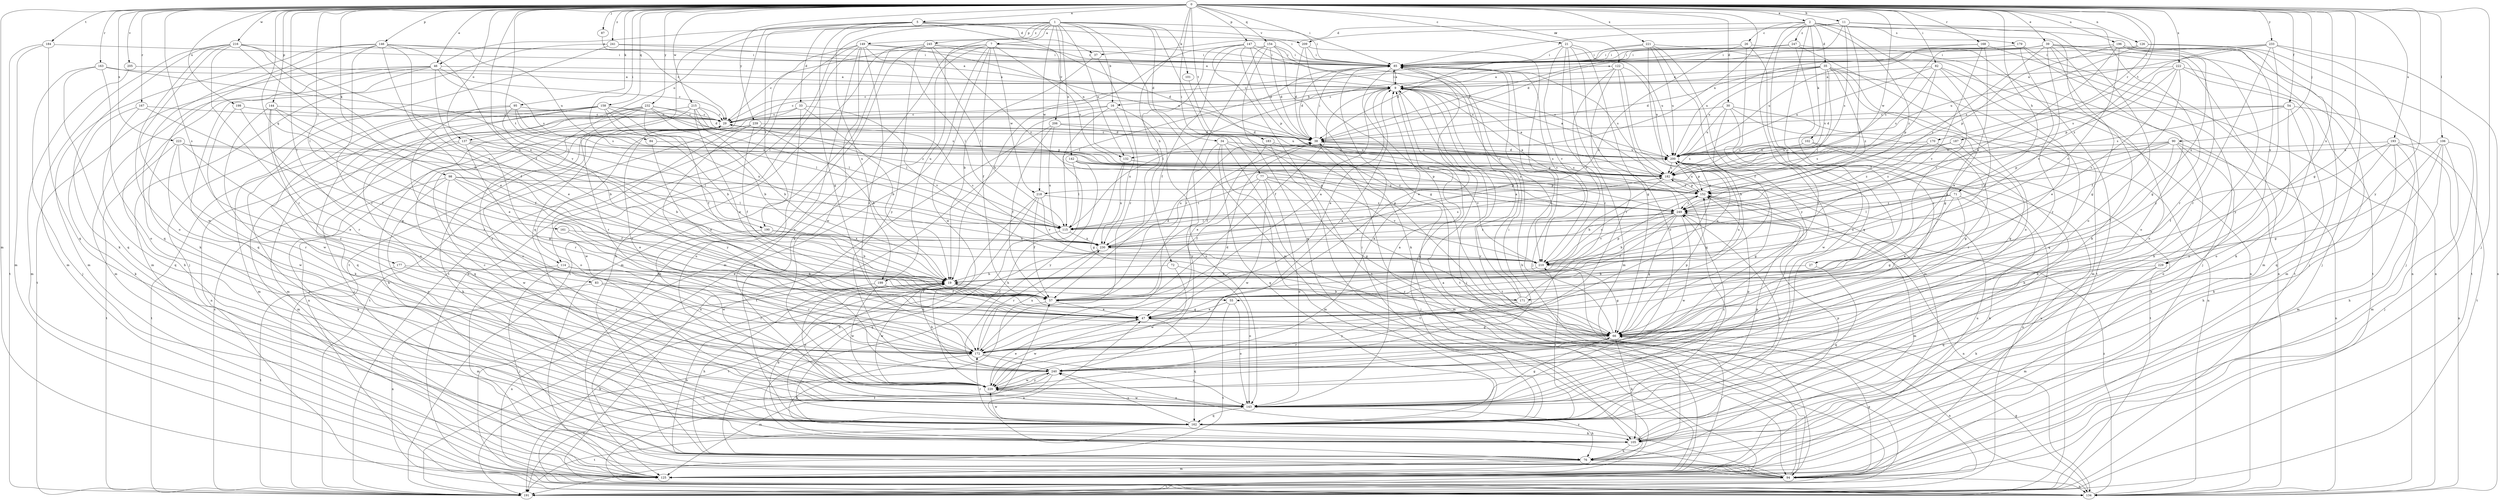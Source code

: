 strict digraph  {
0;
1;
2;
5;
7;
9;
11;
16;
19;
21;
26;
27;
29;
30;
33;
34;
35;
37;
38;
39;
46;
47;
54;
55;
57;
66;
71;
72;
76;
77;
82;
83;
84;
85;
87;
90;
94;
95;
98;
101;
102;
105;
106;
114;
115;
122;
125;
126;
132;
134;
137;
142;
143;
144;
146;
147;
149;
152;
154;
158;
161;
162;
163;
167;
168;
170;
171;
172;
177;
179;
182;
183;
184;
187;
190;
191;
193;
196;
198;
199;
200;
205;
206;
209;
210;
215;
216;
218;
220;
221;
222;
223;
229;
230;
232;
233;
239;
240;
241;
245;
247;
249;
0 -> 2  [label=a];
0 -> 5  [label=a];
0 -> 11  [label=b];
0 -> 21  [label=c];
0 -> 30  [label=d];
0 -> 39  [label=e];
0 -> 46  [label=e];
0 -> 54  [label=f];
0 -> 55  [label=f];
0 -> 66  [label=g];
0 -> 71  [label=h];
0 -> 72  [label=h];
0 -> 77  [label=i];
0 -> 82  [label=i];
0 -> 83  [label=i];
0 -> 84  [label=i];
0 -> 85  [label=i];
0 -> 87  [label=j];
0 -> 90  [label=j];
0 -> 94  [label=j];
0 -> 95  [label=k];
0 -> 98  [label=k];
0 -> 106  [label=l];
0 -> 114  [label=l];
0 -> 122  [label=m];
0 -> 125  [label=m];
0 -> 126  [label=n];
0 -> 132  [label=n];
0 -> 137  [label=o];
0 -> 144  [label=p];
0 -> 146  [label=p];
0 -> 147  [label=p];
0 -> 154  [label=q];
0 -> 158  [label=q];
0 -> 161  [label=q];
0 -> 163  [label=r];
0 -> 167  [label=r];
0 -> 168  [label=r];
0 -> 170  [label=r];
0 -> 177  [label=s];
0 -> 183  [label=t];
0 -> 184  [label=t];
0 -> 187  [label=t];
0 -> 190  [label=t];
0 -> 193  [label=u];
0 -> 196  [label=u];
0 -> 198  [label=u];
0 -> 205  [label=v];
0 -> 215  [label=w];
0 -> 216  [label=w];
0 -> 218  [label=w];
0 -> 221  [label=x];
0 -> 222  [label=x];
0 -> 223  [label=x];
0 -> 229  [label=x];
0 -> 232  [label=y];
0 -> 233  [label=y];
0 -> 239  [label=y];
0 -> 240  [label=y];
0 -> 241  [label=z];
1 -> 7  [label=a];
1 -> 16  [label=b];
1 -> 33  [label=d];
1 -> 34  [label=d];
1 -> 46  [label=e];
1 -> 66  [label=g];
1 -> 85  [label=i];
1 -> 101  [label=k];
1 -> 114  [label=l];
1 -> 125  [label=m];
1 -> 132  [label=n];
1 -> 137  [label=o];
1 -> 142  [label=o];
1 -> 149  [label=p];
1 -> 199  [label=u];
1 -> 206  [label=v];
1 -> 218  [label=w];
1 -> 245  [label=z];
2 -> 26  [label=c];
2 -> 27  [label=c];
2 -> 35  [label=d];
2 -> 37  [label=d];
2 -> 55  [label=f];
2 -> 102  [label=k];
2 -> 105  [label=k];
2 -> 162  [label=q];
2 -> 171  [label=r];
2 -> 179  [label=s];
2 -> 229  [label=x];
2 -> 247  [label=z];
2 -> 249  [label=z];
5 -> 37  [label=d];
5 -> 66  [label=g];
5 -> 85  [label=i];
5 -> 132  [label=n];
5 -> 162  [label=q];
5 -> 190  [label=t];
5 -> 191  [label=t];
5 -> 199  [label=u];
5 -> 209  [label=v];
7 -> 29  [label=c];
7 -> 38  [label=d];
7 -> 57  [label=f];
7 -> 85  [label=i];
7 -> 94  [label=j];
7 -> 125  [label=m];
7 -> 162  [label=q];
7 -> 182  [label=s];
7 -> 218  [label=w];
7 -> 220  [label=w];
9 -> 16  [label=b];
9 -> 29  [label=c];
9 -> 47  [label=e];
9 -> 57  [label=f];
9 -> 85  [label=i];
9 -> 94  [label=j];
9 -> 115  [label=l];
9 -> 162  [label=q];
9 -> 191  [label=t];
11 -> 38  [label=d];
11 -> 85  [label=i];
11 -> 115  [label=l];
11 -> 143  [label=o];
11 -> 182  [label=s];
11 -> 209  [label=v];
11 -> 240  [label=y];
16 -> 29  [label=c];
16 -> 76  [label=h];
16 -> 143  [label=o];
16 -> 191  [label=t];
16 -> 230  [label=x];
19 -> 57  [label=f];
19 -> 76  [label=h];
19 -> 134  [label=n];
19 -> 152  [label=p];
19 -> 171  [label=r];
19 -> 200  [label=u];
19 -> 220  [label=w];
21 -> 66  [label=g];
21 -> 85  [label=i];
21 -> 125  [label=m];
21 -> 143  [label=o];
21 -> 172  [label=r];
21 -> 200  [label=u];
21 -> 210  [label=v];
26 -> 85  [label=i];
26 -> 134  [label=n];
26 -> 143  [label=o];
26 -> 172  [label=r];
26 -> 230  [label=x];
27 -> 19  [label=b];
27 -> 162  [label=q];
29 -> 38  [label=d];
29 -> 76  [label=h];
29 -> 162  [label=q];
29 -> 172  [label=r];
30 -> 19  [label=b];
30 -> 29  [label=c];
30 -> 76  [label=h];
30 -> 134  [label=n];
30 -> 200  [label=u];
30 -> 220  [label=w];
33 -> 19  [label=b];
33 -> 29  [label=c];
33 -> 143  [label=o];
33 -> 191  [label=t];
33 -> 210  [label=v];
34 -> 94  [label=j];
34 -> 125  [label=m];
34 -> 162  [label=q];
34 -> 182  [label=s];
34 -> 200  [label=u];
34 -> 240  [label=y];
34 -> 249  [label=z];
35 -> 9  [label=a];
35 -> 29  [label=c];
35 -> 38  [label=d];
35 -> 66  [label=g];
35 -> 115  [label=l];
35 -> 125  [label=m];
35 -> 162  [label=q];
35 -> 182  [label=s];
35 -> 200  [label=u];
35 -> 249  [label=z];
37 -> 19  [label=b];
37 -> 172  [label=r];
38 -> 29  [label=c];
38 -> 57  [label=f];
38 -> 85  [label=i];
38 -> 125  [label=m];
38 -> 152  [label=p];
38 -> 200  [label=u];
39 -> 9  [label=a];
39 -> 66  [label=g];
39 -> 85  [label=i];
39 -> 125  [label=m];
39 -> 134  [label=n];
39 -> 143  [label=o];
39 -> 182  [label=s];
39 -> 191  [label=t];
39 -> 200  [label=u];
39 -> 210  [label=v];
39 -> 249  [label=z];
46 -> 9  [label=a];
46 -> 29  [label=c];
46 -> 47  [label=e];
46 -> 76  [label=h];
46 -> 125  [label=m];
46 -> 162  [label=q];
46 -> 182  [label=s];
46 -> 191  [label=t];
47 -> 66  [label=g];
47 -> 162  [label=q];
47 -> 220  [label=w];
54 -> 29  [label=c];
54 -> 38  [label=d];
54 -> 143  [label=o];
54 -> 162  [label=q];
54 -> 182  [label=s];
54 -> 191  [label=t];
55 -> 47  [label=e];
55 -> 143  [label=o];
55 -> 191  [label=t];
57 -> 9  [label=a];
57 -> 38  [label=d];
57 -> 47  [label=e];
57 -> 191  [label=t];
66 -> 85  [label=i];
66 -> 105  [label=k];
66 -> 134  [label=n];
66 -> 152  [label=p];
66 -> 172  [label=r];
71 -> 47  [label=e];
71 -> 66  [label=g];
71 -> 105  [label=k];
71 -> 115  [label=l];
71 -> 210  [label=v];
71 -> 249  [label=z];
72 -> 19  [label=b];
72 -> 143  [label=o];
72 -> 220  [label=w];
76 -> 94  [label=j];
76 -> 125  [label=m];
77 -> 57  [label=f];
77 -> 66  [label=g];
77 -> 115  [label=l];
77 -> 143  [label=o];
77 -> 152  [label=p];
77 -> 210  [label=v];
77 -> 220  [label=w];
82 -> 9  [label=a];
82 -> 47  [label=e];
82 -> 57  [label=f];
82 -> 143  [label=o];
82 -> 152  [label=p];
82 -> 182  [label=s];
82 -> 200  [label=u];
83 -> 57  [label=f];
83 -> 134  [label=n];
83 -> 172  [label=r];
84 -> 47  [label=e];
84 -> 200  [label=u];
85 -> 9  [label=a];
85 -> 38  [label=d];
85 -> 47  [label=e];
85 -> 76  [label=h];
85 -> 115  [label=l];
85 -> 182  [label=s];
85 -> 191  [label=t];
85 -> 210  [label=v];
87 -> 29  [label=c];
90 -> 57  [label=f];
90 -> 105  [label=k];
90 -> 115  [label=l];
90 -> 134  [label=n];
90 -> 143  [label=o];
90 -> 152  [label=p];
90 -> 200  [label=u];
90 -> 230  [label=x];
94 -> 19  [label=b];
94 -> 38  [label=d];
94 -> 47  [label=e];
94 -> 66  [label=g];
94 -> 134  [label=n];
94 -> 191  [label=t];
94 -> 200  [label=u];
94 -> 240  [label=y];
95 -> 19  [label=b];
95 -> 29  [label=c];
95 -> 125  [label=m];
95 -> 172  [label=r];
95 -> 182  [label=s];
95 -> 249  [label=z];
98 -> 47  [label=e];
98 -> 57  [label=f];
98 -> 105  [label=k];
98 -> 115  [label=l];
98 -> 143  [label=o];
98 -> 152  [label=p];
98 -> 220  [label=w];
101 -> 66  [label=g];
102 -> 172  [label=r];
102 -> 182  [label=s];
102 -> 191  [label=t];
102 -> 200  [label=u];
105 -> 19  [label=b];
105 -> 76  [label=h];
105 -> 152  [label=p];
106 -> 66  [label=g];
106 -> 76  [label=h];
106 -> 94  [label=j];
106 -> 105  [label=k];
106 -> 125  [label=m];
106 -> 200  [label=u];
114 -> 19  [label=b];
114 -> 94  [label=j];
114 -> 125  [label=m];
114 -> 172  [label=r];
115 -> 162  [label=q];
115 -> 230  [label=x];
122 -> 9  [label=a];
122 -> 29  [label=c];
122 -> 125  [label=m];
122 -> 162  [label=q];
122 -> 172  [label=r];
122 -> 200  [label=u];
122 -> 210  [label=v];
125 -> 9  [label=a];
125 -> 200  [label=u];
126 -> 85  [label=i];
126 -> 94  [label=j];
126 -> 182  [label=s];
126 -> 191  [label=t];
132 -> 66  [label=g];
132 -> 182  [label=s];
132 -> 230  [label=x];
132 -> 249  [label=z];
134 -> 19  [label=b];
134 -> 57  [label=f];
134 -> 66  [label=g];
134 -> 249  [label=z];
137 -> 19  [label=b];
137 -> 66  [label=g];
137 -> 125  [label=m];
137 -> 172  [label=r];
137 -> 191  [label=t];
137 -> 200  [label=u];
142 -> 115  [label=l];
142 -> 152  [label=p];
142 -> 182  [label=s];
142 -> 240  [label=y];
142 -> 249  [label=z];
143 -> 9  [label=a];
143 -> 29  [label=c];
143 -> 66  [label=g];
143 -> 76  [label=h];
143 -> 162  [label=q];
143 -> 220  [label=w];
143 -> 249  [label=z];
144 -> 29  [label=c];
144 -> 47  [label=e];
144 -> 57  [label=f];
144 -> 172  [label=r];
144 -> 220  [label=w];
144 -> 240  [label=y];
146 -> 47  [label=e];
146 -> 57  [label=f];
146 -> 85  [label=i];
146 -> 105  [label=k];
146 -> 125  [label=m];
146 -> 162  [label=q];
146 -> 172  [label=r];
146 -> 200  [label=u];
146 -> 210  [label=v];
147 -> 19  [label=b];
147 -> 38  [label=d];
147 -> 85  [label=i];
147 -> 152  [label=p];
147 -> 182  [label=s];
147 -> 191  [label=t];
147 -> 230  [label=x];
149 -> 76  [label=h];
149 -> 85  [label=i];
149 -> 115  [label=l];
149 -> 134  [label=n];
149 -> 143  [label=o];
149 -> 172  [label=r];
149 -> 191  [label=t];
149 -> 200  [label=u];
149 -> 220  [label=w];
152 -> 125  [label=m];
152 -> 182  [label=s];
152 -> 200  [label=u];
152 -> 210  [label=v];
152 -> 249  [label=z];
154 -> 38  [label=d];
154 -> 57  [label=f];
154 -> 85  [label=i];
154 -> 105  [label=k];
154 -> 162  [label=q];
154 -> 172  [label=r];
154 -> 210  [label=v];
158 -> 19  [label=b];
158 -> 29  [label=c];
158 -> 94  [label=j];
158 -> 105  [label=k];
158 -> 115  [label=l];
158 -> 134  [label=n];
158 -> 143  [label=o];
158 -> 162  [label=q];
158 -> 182  [label=s];
158 -> 230  [label=x];
161 -> 47  [label=e];
161 -> 230  [label=x];
162 -> 85  [label=i];
162 -> 105  [label=k];
162 -> 152  [label=p];
162 -> 172  [label=r];
162 -> 191  [label=t];
162 -> 210  [label=v];
162 -> 220  [label=w];
162 -> 240  [label=y];
162 -> 249  [label=z];
163 -> 9  [label=a];
163 -> 94  [label=j];
163 -> 115  [label=l];
163 -> 143  [label=o];
163 -> 162  [label=q];
167 -> 29  [label=c];
167 -> 57  [label=f];
167 -> 105  [label=k];
167 -> 162  [label=q];
168 -> 47  [label=e];
168 -> 85  [label=i];
168 -> 134  [label=n];
168 -> 200  [label=u];
168 -> 210  [label=v];
170 -> 66  [label=g];
170 -> 200  [label=u];
170 -> 249  [label=z];
171 -> 9  [label=a];
171 -> 19  [label=b];
171 -> 85  [label=i];
171 -> 200  [label=u];
171 -> 240  [label=y];
172 -> 9  [label=a];
172 -> 38  [label=d];
172 -> 105  [label=k];
172 -> 143  [label=o];
172 -> 230  [label=x];
172 -> 240  [label=y];
177 -> 19  [label=b];
177 -> 172  [label=r];
177 -> 191  [label=t];
179 -> 85  [label=i];
179 -> 94  [label=j];
179 -> 191  [label=t];
179 -> 240  [label=y];
182 -> 9  [label=a];
182 -> 19  [label=b];
182 -> 66  [label=g];
182 -> 152  [label=p];
183 -> 47  [label=e];
183 -> 191  [label=t];
183 -> 200  [label=u];
183 -> 210  [label=v];
184 -> 85  [label=i];
184 -> 125  [label=m];
184 -> 162  [label=q];
184 -> 191  [label=t];
187 -> 66  [label=g];
187 -> 182  [label=s];
187 -> 200  [label=u];
187 -> 249  [label=z];
190 -> 19  [label=b];
190 -> 220  [label=w];
190 -> 230  [label=x];
191 -> 29  [label=c];
191 -> 200  [label=u];
193 -> 57  [label=f];
193 -> 76  [label=h];
193 -> 125  [label=m];
193 -> 134  [label=n];
193 -> 200  [label=u];
193 -> 240  [label=y];
196 -> 66  [label=g];
196 -> 76  [label=h];
196 -> 85  [label=i];
196 -> 94  [label=j];
196 -> 152  [label=p];
196 -> 172  [label=r];
196 -> 210  [label=v];
196 -> 230  [label=x];
198 -> 29  [label=c];
198 -> 66  [label=g];
198 -> 172  [label=r];
199 -> 57  [label=f];
199 -> 66  [label=g];
199 -> 143  [label=o];
199 -> 220  [label=w];
200 -> 9  [label=a];
200 -> 38  [label=d];
200 -> 152  [label=p];
200 -> 182  [label=s];
205 -> 9  [label=a];
205 -> 125  [label=m];
206 -> 38  [label=d];
206 -> 57  [label=f];
206 -> 134  [label=n];
206 -> 200  [label=u];
206 -> 230  [label=x];
209 -> 38  [label=d];
209 -> 66  [label=g];
209 -> 85  [label=i];
209 -> 94  [label=j];
210 -> 19  [label=b];
210 -> 66  [label=g];
215 -> 19  [label=b];
215 -> 29  [label=c];
215 -> 38  [label=d];
215 -> 47  [label=e];
215 -> 76  [label=h];
215 -> 115  [label=l];
215 -> 134  [label=n];
216 -> 19  [label=b];
216 -> 85  [label=i];
216 -> 105  [label=k];
216 -> 125  [label=m];
216 -> 143  [label=o];
216 -> 172  [label=r];
216 -> 210  [label=v];
216 -> 220  [label=w];
216 -> 230  [label=x];
218 -> 57  [label=f];
218 -> 76  [label=h];
218 -> 162  [label=q];
218 -> 210  [label=v];
218 -> 249  [label=z];
220 -> 9  [label=a];
220 -> 29  [label=c];
220 -> 47  [label=e];
220 -> 85  [label=i];
220 -> 143  [label=o];
220 -> 152  [label=p];
220 -> 240  [label=y];
221 -> 38  [label=d];
221 -> 47  [label=e];
221 -> 57  [label=f];
221 -> 85  [label=i];
221 -> 134  [label=n];
221 -> 200  [label=u];
221 -> 240  [label=y];
222 -> 9  [label=a];
222 -> 57  [label=f];
222 -> 105  [label=k];
222 -> 125  [label=m];
222 -> 152  [label=p];
222 -> 182  [label=s];
222 -> 210  [label=v];
223 -> 47  [label=e];
223 -> 115  [label=l];
223 -> 172  [label=r];
223 -> 191  [label=t];
223 -> 200  [label=u];
223 -> 220  [label=w];
229 -> 19  [label=b];
229 -> 105  [label=k];
229 -> 125  [label=m];
229 -> 162  [label=q];
230 -> 29  [label=c];
230 -> 172  [label=r];
230 -> 182  [label=s];
230 -> 191  [label=t];
230 -> 200  [label=u];
230 -> 210  [label=v];
230 -> 249  [label=z];
232 -> 19  [label=b];
232 -> 29  [label=c];
232 -> 57  [label=f];
232 -> 94  [label=j];
232 -> 115  [label=l];
232 -> 125  [label=m];
232 -> 152  [label=p];
232 -> 172  [label=r];
232 -> 240  [label=y];
233 -> 85  [label=i];
233 -> 94  [label=j];
233 -> 134  [label=n];
233 -> 172  [label=r];
233 -> 200  [label=u];
233 -> 240  [label=y];
233 -> 249  [label=z];
239 -> 19  [label=b];
239 -> 38  [label=d];
239 -> 57  [label=f];
239 -> 143  [label=o];
239 -> 220  [label=w];
239 -> 240  [label=y];
240 -> 19  [label=b];
240 -> 125  [label=m];
240 -> 191  [label=t];
240 -> 220  [label=w];
241 -> 9  [label=a];
241 -> 85  [label=i];
241 -> 94  [label=j];
241 -> 125  [label=m];
245 -> 9  [label=a];
245 -> 85  [label=i];
245 -> 115  [label=l];
245 -> 125  [label=m];
245 -> 134  [label=n];
245 -> 191  [label=t];
245 -> 240  [label=y];
245 -> 249  [label=z];
247 -> 29  [label=c];
247 -> 38  [label=d];
247 -> 85  [label=i];
247 -> 143  [label=o];
247 -> 172  [label=r];
247 -> 191  [label=t];
249 -> 9  [label=a];
249 -> 19  [label=b];
249 -> 57  [label=f];
249 -> 66  [label=g];
249 -> 115  [label=l];
249 -> 134  [label=n];
249 -> 210  [label=v];
249 -> 220  [label=w];
249 -> 230  [label=x];
}
